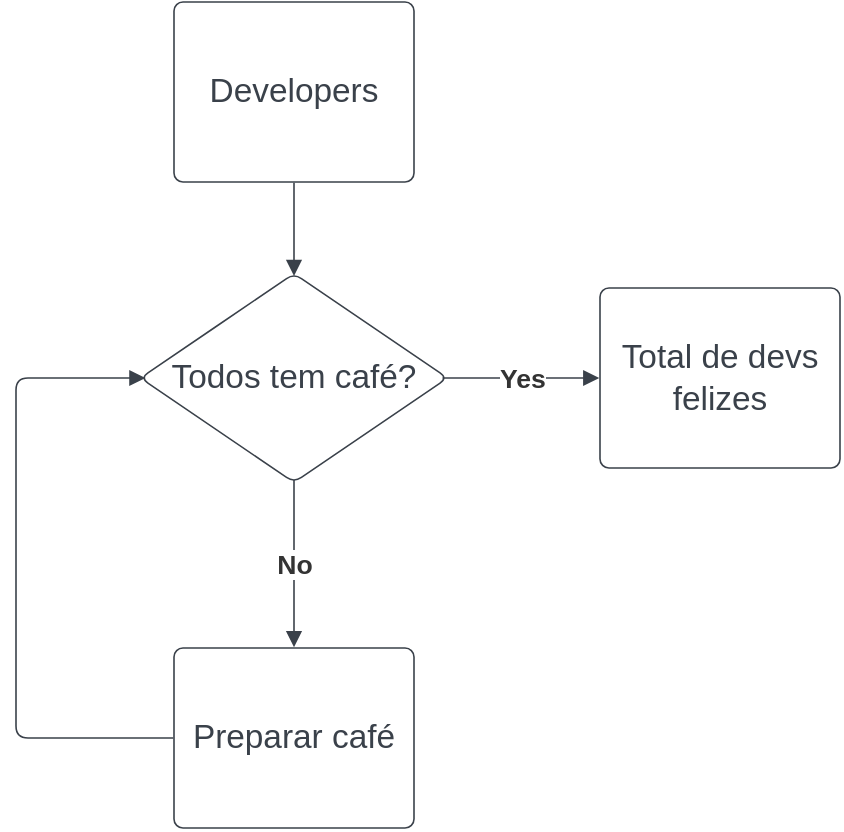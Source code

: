 <mxfile version="19.0.3" type="device" pages="2"><diagram id="edUTbyTksZVIobPMynlH" name="while"><mxGraphModel dx="960" dy="689" grid="1" gridSize="10" guides="1" tooltips="1" connect="1" arrows="1" fold="1" page="1" pageScale="1" pageWidth="827" pageHeight="1169" math="0" shadow="0"><root><mxCell id="0"/><mxCell id="1" parent="0"/><UserObject label="Developers" lucidchartObjectId="ruHAq3Y8dJIB" id="mQHoCVKHOo_qpstPJJr0-2"><mxCell style="html=1;overflow=block;blockSpacing=1;whiteSpace=wrap;fontSize=16.7;fontColor=#3a414a;spacing=9;strokeColor=#3a414a;strokeOpacity=100;rounded=1;absoluteArcSize=1;arcSize=9;strokeWidth=0.8;" parent="1" vertex="1"><mxGeometry x="119" y="40" width="120" height="90" as="geometry"/></mxCell></UserObject><UserObject label="Todos tem café?" lucidchartObjectId="_uHA5PYfJ..z" id="mQHoCVKHOo_qpstPJJr0-3"><mxCell style="html=1;overflow=block;blockSpacing=1;whiteSpace=wrap;rhombus;fontSize=16.7;fontColor=#3a414a;spacing=3.8;strokeColor=#3a414a;strokeOpacity=100;rounded=1;absoluteArcSize=1;arcSize=9;strokeWidth=0.8;" parent="1" vertex="1"><mxGeometry x="102.25" y="175.75" width="153.5" height="104.5" as="geometry"/></mxCell></UserObject><UserObject label="" lucidchartObjectId="BvHA1k1gezZS" id="mQHoCVKHOo_qpstPJJr0-4"><mxCell style="html=1;jettySize=18;whiteSpace=wrap;fontSize=13.3;fontColor=#333333;fontStyle=1;strokeColor=#3a414a;strokeOpacity=100;strokeWidth=0.8;rounded=1;arcSize=12;edgeStyle=orthogonalEdgeStyle;startArrow=none;endArrow=block;endFill=1;exitX=0.984;exitY=0.5;exitPerimeter=0;entryX=-0.003;entryY=0.5;entryPerimeter=0;" parent="1" source="mQHoCVKHOo_qpstPJJr0-3" target="mQHoCVKHOo_qpstPJJr0-11" edge="1"><mxGeometry width="100" height="100" relative="1" as="geometry"><Array as="points"/></mxGeometry></mxCell></UserObject><mxCell id="mQHoCVKHOo_qpstPJJr0-5" value="Yes" style="text;html=1;resizable=0;labelBackgroundColor=default;align=center;verticalAlign=middle;fontStyle=1;fontColor=#333333;fontSize=13.3;" parent="mQHoCVKHOo_qpstPJJr0-4" vertex="1"><mxGeometry relative="1" as="geometry"/></mxCell><UserObject label="" lucidchartObjectId="EvHAtg~UifyN" id="mQHoCVKHOo_qpstPJJr0-6"><mxCell style="html=1;jettySize=18;whiteSpace=wrap;fontSize=13.3;fontColor=#333333;fontStyle=1;strokeColor=#3a414a;strokeOpacity=100;strokeWidth=0.8;rounded=1;arcSize=12;edgeStyle=orthogonalEdgeStyle;startArrow=none;endArrow=block;endFill=1;exitX=0.5;exitY=0.988;exitPerimeter=0;entryX=0.5;entryY=-0.004;entryPerimeter=0;" parent="1" source="mQHoCVKHOo_qpstPJJr0-3" target="mQHoCVKHOo_qpstPJJr0-8" edge="1"><mxGeometry width="100" height="100" relative="1" as="geometry"><Array as="points"/></mxGeometry></mxCell></UserObject><mxCell id="mQHoCVKHOo_qpstPJJr0-7" value="No" style="text;html=1;resizable=0;labelBackgroundColor=default;align=center;verticalAlign=middle;fontStyle=1;fontColor=#333333;fontSize=13.3;" parent="mQHoCVKHOo_qpstPJJr0-6" vertex="1"><mxGeometry relative="1" as="geometry"/></mxCell><UserObject label="Preparar café" lucidchartObjectId="FvHAj9bruTWM" id="mQHoCVKHOo_qpstPJJr0-8"><mxCell style="html=1;overflow=block;blockSpacing=1;whiteSpace=wrap;fontSize=16.7;fontColor=#3a414a;spacing=9;strokeColor=#3a414a;strokeOpacity=100;rounded=1;absoluteArcSize=1;arcSize=9;strokeWidth=0.8;" parent="1" vertex="1"><mxGeometry x="119" y="363" width="120" height="90" as="geometry"/></mxCell></UserObject><UserObject label="" lucidchartObjectId="9vHAL93j.K7R" id="mQHoCVKHOo_qpstPJJr0-9"><mxCell style="html=1;jettySize=18;whiteSpace=wrap;fontSize=13;strokeColor=#3a414a;strokeOpacity=100;strokeWidth=0.8;rounded=1;arcSize=12;edgeStyle=orthogonalEdgeStyle;startArrow=none;endArrow=block;endFill=1;exitX=0.5;exitY=1.004;exitPerimeter=0;entryX=0.5;entryY=0.012;entryPerimeter=0;" parent="1" source="mQHoCVKHOo_qpstPJJr0-2" target="mQHoCVKHOo_qpstPJJr0-3" edge="1"><mxGeometry width="100" height="100" relative="1" as="geometry"><Array as="points"/></mxGeometry></mxCell></UserObject><UserObject label="" lucidchartObjectId="kwHAubmjr.Vo" id="mQHoCVKHOo_qpstPJJr0-10"><mxCell style="html=1;jettySize=18;whiteSpace=wrap;fontSize=13;strokeColor=#3a414a;strokeOpacity=100;strokeWidth=0.8;rounded=1;arcSize=12;edgeStyle=orthogonalEdgeStyle;startArrow=none;endArrow=block;endFill=1;exitX=-0.003;exitY=0.5;exitPerimeter=0;entryX=0.016;entryY=0.5;entryPerimeter=0;" parent="1" source="mQHoCVKHOo_qpstPJJr0-8" target="mQHoCVKHOo_qpstPJJr0-3" edge="1"><mxGeometry width="100" height="100" relative="1" as="geometry"><Array as="points"><mxPoint x="40" y="408"/><mxPoint x="40" y="228"/></Array></mxGeometry></mxCell></UserObject><UserObject label="Total de devs felizes" lucidchartObjectId="swHAUTR_QxSO" id="mQHoCVKHOo_qpstPJJr0-11"><mxCell style="html=1;overflow=block;blockSpacing=1;whiteSpace=wrap;fontSize=16.7;fontColor=#3a414a;spacing=9;strokeColor=#3a414a;strokeOpacity=100;rounded=1;absoluteArcSize=1;arcSize=9;strokeWidth=0.8;" parent="1" vertex="1"><mxGeometry x="332" y="183" width="120" height="90" as="geometry"/></mxCell></UserObject></root></mxGraphModel></diagram><diagram id="rsTRAaTJikIiwauKvbbp" name="do while"><mxGraphModel dx="960" dy="689" grid="1" gridSize="10" guides="1" tooltips="1" connect="1" arrows="1" fold="1" page="1" pageScale="1" pageWidth="827" pageHeight="1169" math="0" shadow="0"><root><mxCell id="0"/><mxCell id="1" parent="0"/><UserObject label="Developers" lucidchartObjectId="ruHAq3Y8dJIB" id="5vxcfWTFk7MYi2pnW1kT-1"><mxCell style="html=1;overflow=block;blockSpacing=1;whiteSpace=wrap;fontSize=16.7;fontColor=#3a414a;spacing=9;strokeColor=#3a414a;strokeOpacity=100;rounded=1;absoluteArcSize=1;arcSize=9;strokeWidth=0.8;" parent="1" vertex="1"><mxGeometry x="159" y="30" width="120" height="90" as="geometry"/></mxCell></UserObject><UserObject label="Todos tem café?" lucidchartObjectId="_uHA5PYfJ..z" id="5vxcfWTFk7MYi2pnW1kT-2"><mxCell style="html=1;overflow=block;blockSpacing=1;whiteSpace=wrap;rhombus;fontSize=16.7;fontColor=#3a414a;spacing=3.8;strokeColor=#3a414a;strokeOpacity=100;rounded=1;absoluteArcSize=1;arcSize=9;strokeWidth=0.8;" parent="1" vertex="1"><mxGeometry x="144.5" y="310.5" width="149" height="111" as="geometry"/></mxCell></UserObject><UserObject label="" lucidchartObjectId="BvHA1k1gezZS" id="5vxcfWTFk7MYi2pnW1kT-3"><mxCell style="html=1;jettySize=18;whiteSpace=wrap;fontSize=13.3;fontColor=#333333;fontStyle=1;strokeColor=#3a414a;strokeOpacity=100;strokeWidth=0.8;rounded=1;arcSize=12;edgeStyle=orthogonalEdgeStyle;startArrow=none;endArrow=block;endFill=1;exitX=0.984;exitY=0.5;exitPerimeter=0;entryX=-0.003;entryY=0.5;entryPerimeter=0;" parent="1" source="5vxcfWTFk7MYi2pnW1kT-2" target="5vxcfWTFk7MYi2pnW1kT-10" edge="1"><mxGeometry width="100" height="100" relative="1" as="geometry"><Array as="points"/></mxGeometry></mxCell></UserObject><mxCell id="5vxcfWTFk7MYi2pnW1kT-4" value="Yes" style="text;html=1;resizable=0;labelBackgroundColor=default;align=center;verticalAlign=middle;fontStyle=1;fontColor=#333333;fontSize=13.3;" parent="5vxcfWTFk7MYi2pnW1kT-3" vertex="1"><mxGeometry relative="1" as="geometry"/></mxCell><UserObject label="" lucidchartObjectId="EvHAtg~UifyN" id="5vxcfWTFk7MYi2pnW1kT-5"><mxCell style="html=1;jettySize=18;whiteSpace=wrap;fontSize=13.3;fontColor=#333333;fontStyle=1;strokeColor=#3a414a;strokeOpacity=100;strokeWidth=0.8;rounded=1;arcSize=12;edgeStyle=orthogonalEdgeStyle;startArrow=none;endArrow=block;endFill=1;exitX=0;exitY=0.5;entryX=0;entryY=0.5;entryDx=0;entryDy=0;exitDx=0;exitDy=0;" parent="1" source="5vxcfWTFk7MYi2pnW1kT-2" target="5vxcfWTFk7MYi2pnW1kT-11" edge="1"><mxGeometry width="100" height="100" relative="1" as="geometry"><Array as="points"><mxPoint x="80" y="366"/><mxPoint x="80" y="205"/></Array><mxPoint x="219" y="500.64" as="targetPoint"/></mxGeometry></mxCell></UserObject><mxCell id="5vxcfWTFk7MYi2pnW1kT-6" value="No" style="text;html=1;resizable=0;labelBackgroundColor=default;align=center;verticalAlign=middle;fontStyle=1;fontColor=#333333;fontSize=13.3;" parent="5vxcfWTFk7MYi2pnW1kT-5" vertex="1"><mxGeometry relative="1" as="geometry"/></mxCell><UserObject label="" lucidchartObjectId="9vHAL93j.K7R" id="5vxcfWTFk7MYi2pnW1kT-8"><mxCell style="html=1;jettySize=18;whiteSpace=wrap;fontSize=13;strokeColor=#3a414a;strokeOpacity=100;strokeWidth=0.8;rounded=1;arcSize=12;edgeStyle=orthogonalEdgeStyle;startArrow=none;endArrow=block;endFill=1;exitX=0.5;exitY=1.004;exitPerimeter=0;entryX=0.5;entryY=0.012;entryPerimeter=0;" parent="1" source="5vxcfWTFk7MYi2pnW1kT-11" target="5vxcfWTFk7MYi2pnW1kT-2" edge="1"><mxGeometry width="100" height="100" relative="1" as="geometry"><Array as="points"/></mxGeometry></mxCell></UserObject><UserObject label="Total de devs felizes" lucidchartObjectId="swHAUTR_QxSO" id="5vxcfWTFk7MYi2pnW1kT-10"><mxCell style="html=1;overflow=block;blockSpacing=1;whiteSpace=wrap;fontSize=16.7;fontColor=#3a414a;spacing=9;strokeColor=#3a414a;strokeOpacity=100;rounded=1;absoluteArcSize=1;arcSize=9;strokeWidth=0.8;" parent="1" vertex="1"><mxGeometry x="372" y="321" width="120" height="90" as="geometry"/></mxCell></UserObject><UserObject label="Preparar café" lucidchartObjectId="FvHAj9bruTWM" id="5vxcfWTFk7MYi2pnW1kT-11"><mxCell style="html=1;overflow=block;blockSpacing=1;whiteSpace=wrap;fontSize=16.7;fontColor=#3a414a;spacing=9;strokeColor=#3a414a;strokeOpacity=100;rounded=1;absoluteArcSize=1;arcSize=9;strokeWidth=0.8;" parent="1" vertex="1"><mxGeometry x="159" y="160" width="120" height="90" as="geometry"/></mxCell></UserObject><mxCell id="5vxcfWTFk7MYi2pnW1kT-12" value="" style="html=1;jettySize=18;whiteSpace=wrap;fontSize=13;strokeColor=#3a414a;strokeOpacity=100;strokeWidth=0.8;rounded=1;arcSize=12;edgeStyle=orthogonalEdgeStyle;startArrow=none;endArrow=none;endFill=1;exitX=0.5;exitY=1.004;exitPerimeter=0;entryX=0.5;entryY=0.012;entryPerimeter=0;" parent="1" source="5vxcfWTFk7MYi2pnW1kT-1" target="5vxcfWTFk7MYi2pnW1kT-11" edge="1"><mxGeometry width="100" height="100" relative="1" as="geometry"><Array as="points"/><mxPoint x="219" y="120.36" as="sourcePoint"/><mxPoint x="219" y="322.08" as="targetPoint"/></mxGeometry></mxCell></root></mxGraphModel></diagram></mxfile>